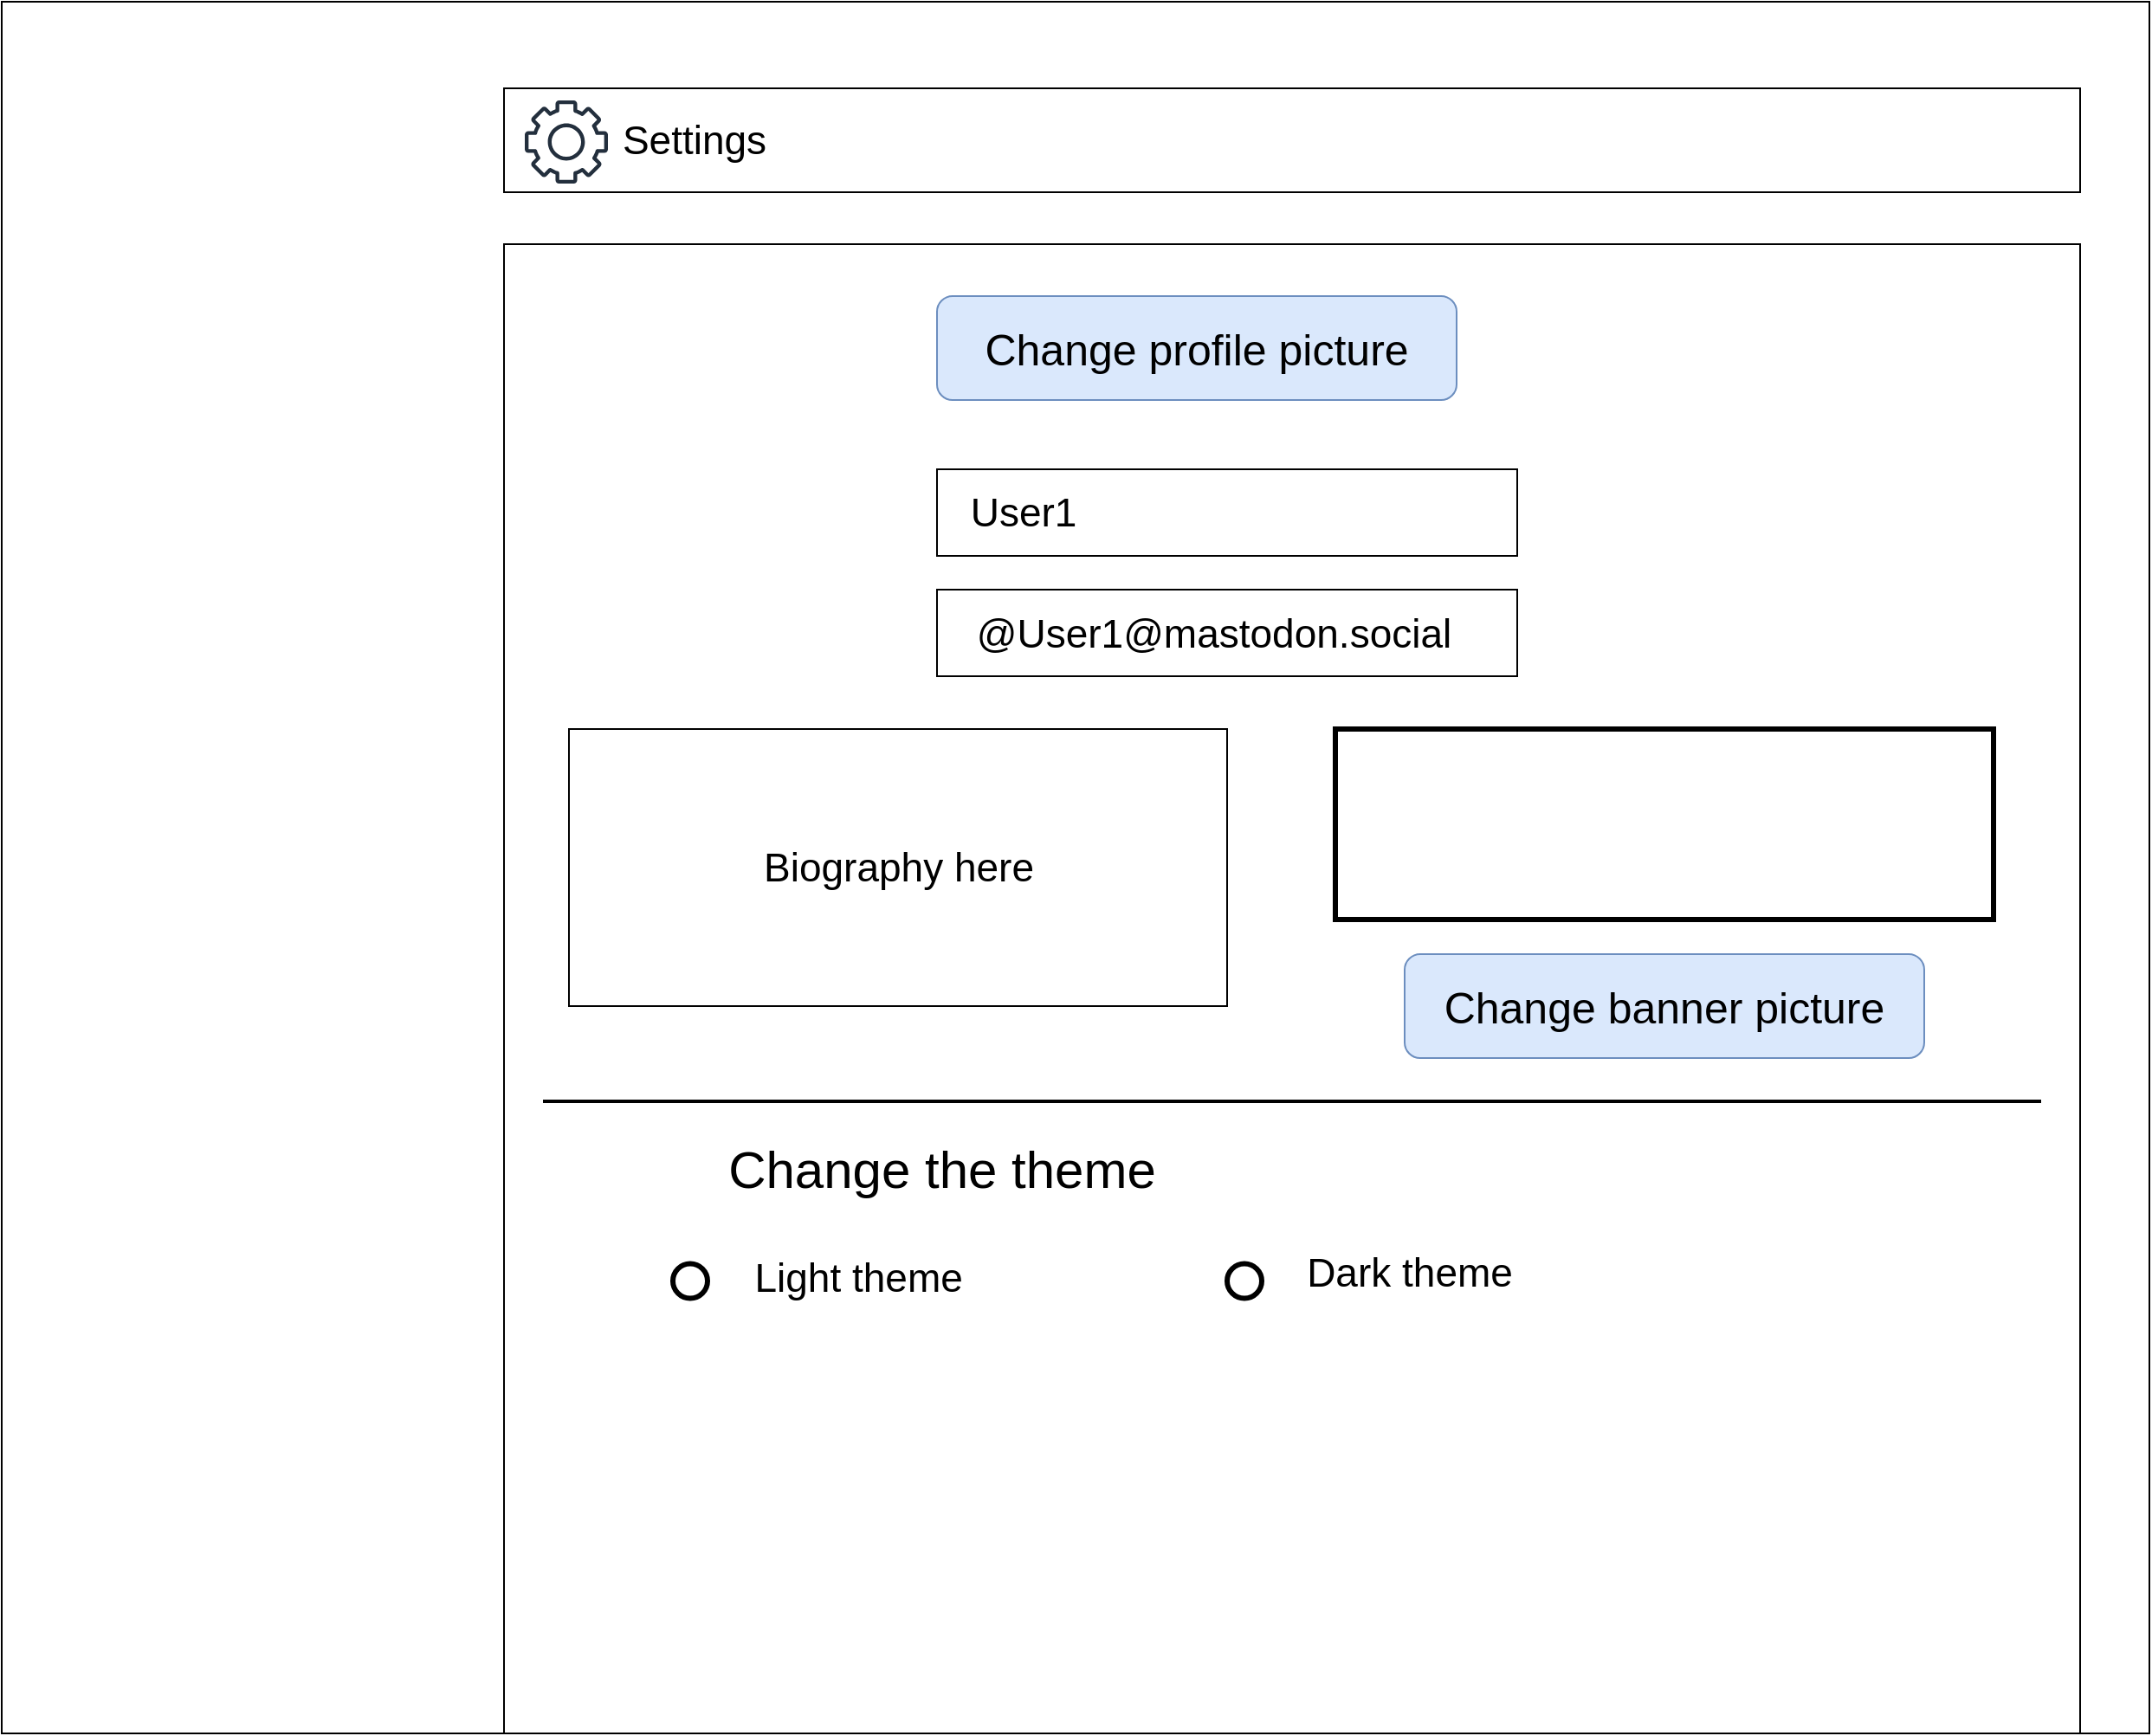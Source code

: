 <mxfile version="20.8.21" type="github">
  <diagram name="Página-1" id="Ityux2ty81FWnQ6uvlfQ">
    <mxGraphModel dx="1750" dy="915" grid="1" gridSize="10" guides="1" tooltips="1" connect="1" arrows="1" fold="1" page="1" pageScale="1" pageWidth="827" pageHeight="1169" math="0" shadow="0">
      <root>
        <mxCell id="0" />
        <mxCell id="1" parent="0" />
        <mxCell id="SDifcEzlFIBAY92ziYk7-109" value="" style="rounded=0;whiteSpace=wrap;html=1;fontSize=25;" vertex="1" parent="1">
          <mxGeometry x="555" y="280" width="335" height="50" as="geometry" />
        </mxCell>
        <mxCell id="SDifcEzlFIBAY92ziYk7-50" value="" style="rounded=0;whiteSpace=wrap;html=1;fontFamily=Helvetica;fontSize=19;" vertex="1" parent="1">
          <mxGeometry x="10" y="10" width="1240" height="1000" as="geometry" />
        </mxCell>
        <mxCell id="SDifcEzlFIBAY92ziYk7-52" value="" style="rounded=0;whiteSpace=wrap;html=1;align=left;" vertex="1" parent="1">
          <mxGeometry x="300" y="60" width="910" height="60" as="geometry" />
        </mxCell>
        <mxCell id="SDifcEzlFIBAY92ziYk7-55" value="&lt;font style=&quot;font-size: 23px;&quot;&gt;Settings&lt;/font&gt;" style="text;html=1;strokeColor=none;fillColor=none;align=center;verticalAlign=middle;whiteSpace=wrap;rounded=0;fontSize=21;" vertex="1" parent="1">
          <mxGeometry x="360" y="65" width="100" height="50" as="geometry" />
        </mxCell>
        <mxCell id="SDifcEzlFIBAY92ziYk7-57" value="" style="shape=image;html=1;verticalAlign=top;verticalLabelPosition=bottom;labelBackgroundColor=#ffffff;imageAspect=0;aspect=fixed;image=https://cdn1.iconfinder.com/data/icons/sea-24/32/Artboard_10sea-128.png;fontSize=23;" vertex="1" parent="1">
          <mxGeometry x="70" y="58.5" width="160" height="160" as="geometry" />
        </mxCell>
        <mxCell id="SDifcEzlFIBAY92ziYk7-80" value="" style="rounded=0;whiteSpace=wrap;html=1;fontFamily=Helvetica;fontSize=23;" vertex="1" parent="1">
          <mxGeometry x="300" y="150" width="910" height="860" as="geometry" />
        </mxCell>
        <mxCell id="SDifcEzlFIBAY92ziYk7-81" value="" style="shape=image;html=1;verticalAlign=top;verticalLabelPosition=bottom;labelBackgroundColor=#ffffff;imageAspect=0;aspect=fixed;image=https://cdn1.iconfinder.com/data/icons/ui-essential-17/32/UI_Essential_Outline_1_essential-app-ui-avatar-profile-user-account-128.png;fontFamily=Helvetica;fontSize=23;" vertex="1" parent="1">
          <mxGeometry x="340" y="190" width="180" height="180" as="geometry" />
        </mxCell>
        <mxCell id="SDifcEzlFIBAY92ziYk7-83" value="" style="line;strokeWidth=2;html=1;fontFamily=Helvetica;fontSize=23;" vertex="1" parent="1">
          <mxGeometry x="322.5" y="640" width="865" height="10" as="geometry" />
        </mxCell>
        <mxCell id="SDifcEzlFIBAY92ziYk7-100" value="" style="sketch=0;outlineConnect=0;fontColor=#232F3E;gradientColor=none;fillColor=#232F3D;strokeColor=none;dashed=0;verticalLabelPosition=bottom;verticalAlign=top;align=center;html=1;fontSize=12;fontStyle=0;aspect=fixed;pointerEvents=1;shape=mxgraph.aws4.gear;fontFamily=Helvetica;" vertex="1" parent="1">
          <mxGeometry x="312" y="67" width="48" height="48" as="geometry" />
        </mxCell>
        <mxCell id="SDifcEzlFIBAY92ziYk7-108" value="" style="rounded=0;whiteSpace=wrap;html=1;fontSize=25;" vertex="1" parent="1">
          <mxGeometry x="550" y="349.5" width="335" height="50" as="geometry" />
        </mxCell>
        <mxCell id="SDifcEzlFIBAY92ziYk7-105" value="" style="rounded=1;whiteSpace=wrap;html=1;fillColor=#dae8fc;strokeColor=#6c8ebf;" vertex="1" parent="1">
          <mxGeometry x="550" y="180" width="300" height="60" as="geometry" />
        </mxCell>
        <mxCell id="SDifcEzlFIBAY92ziYk7-106" value="&lt;font style=&quot;font-size: 25px;&quot;&gt;Change profile picture&lt;/font&gt;" style="text;html=1;strokeColor=none;fillColor=none;align=center;verticalAlign=middle;whiteSpace=wrap;rounded=0;fontSize=13;" vertex="1" parent="1">
          <mxGeometry x="560" y="195" width="280" height="30" as="geometry" />
        </mxCell>
        <mxCell id="SDifcEzlFIBAY92ziYk7-90" value="@User1@mastodon.social" style="text;html=1;strokeColor=none;fillColor=none;align=center;verticalAlign=middle;whiteSpace=wrap;rounded=0;fontSize=23;fontFamily=Helvetica;" vertex="1" parent="1">
          <mxGeometry x="680" y="359.5" width="60" height="30" as="geometry" />
        </mxCell>
        <mxCell id="SDifcEzlFIBAY92ziYk7-110" value="" style="rounded=0;whiteSpace=wrap;html=1;fontSize=25;" vertex="1" parent="1">
          <mxGeometry x="550" y="280" width="335" height="50" as="geometry" />
        </mxCell>
        <mxCell id="SDifcEzlFIBAY92ziYk7-92" value="User1" style="text;html=1;strokeColor=none;fillColor=none;align=center;verticalAlign=middle;whiteSpace=wrap;rounded=0;fontSize=23;fontFamily=Helvetica;" vertex="1" parent="1">
          <mxGeometry x="570" y="290" width="60" height="30" as="geometry" />
        </mxCell>
        <mxCell id="SDifcEzlFIBAY92ziYk7-111" value="&lt;font style=&quot;font-size: 30px;&quot;&gt;Change the theme&lt;/font&gt;" style="text;html=1;strokeColor=none;fillColor=none;align=center;verticalAlign=middle;whiteSpace=wrap;rounded=0;fontSize=25;" vertex="1" parent="1">
          <mxGeometry x="397.5" y="668.75" width="310" height="30" as="geometry" />
        </mxCell>
        <mxCell id="SDifcEzlFIBAY92ziYk7-113" value="&lt;font style=&quot;font-size: 23px;&quot;&gt;Light theme&amp;nbsp;&lt;/font&gt;" style="text;html=1;strokeColor=none;fillColor=none;align=center;verticalAlign=middle;whiteSpace=wrap;rounded=0;fontSize=30;" vertex="1" parent="1">
          <mxGeometry x="417.5" y="728.75" width="180" height="30" as="geometry" />
        </mxCell>
        <mxCell id="SDifcEzlFIBAY92ziYk7-114" value="Dark theme" style="text;html=1;strokeColor=none;fillColor=none;align=center;verticalAlign=middle;whiteSpace=wrap;rounded=0;fontSize=23;" vertex="1" parent="1">
          <mxGeometry x="717.5" y="728.75" width="210" height="30" as="geometry" />
        </mxCell>
        <mxCell id="SDifcEzlFIBAY92ziYk7-115" value="" style="ellipse;whiteSpace=wrap;html=1;fontSize=23;strokeWidth=3;" vertex="1" parent="1">
          <mxGeometry x="397.5" y="738.75" width="20" height="20" as="geometry" />
        </mxCell>
        <mxCell id="SDifcEzlFIBAY92ziYk7-116" value="" style="ellipse;whiteSpace=wrap;html=1;fontSize=23;strokeWidth=3;" vertex="1" parent="1">
          <mxGeometry x="717.5" y="738.75" width="20" height="20" as="geometry" />
        </mxCell>
        <mxCell id="SDifcEzlFIBAY92ziYk7-117" value="Biography here" style="rounded=0;whiteSpace=wrap;html=1;strokeWidth=1;fontSize=23;" vertex="1" parent="1">
          <mxGeometry x="337.5" y="430" width="380" height="160" as="geometry" />
        </mxCell>
        <mxCell id="SDifcEzlFIBAY92ziYk7-118" value="" style="rounded=0;whiteSpace=wrap;html=1;strokeWidth=3;fontSize=23;" vertex="1" parent="1">
          <mxGeometry x="780" y="430" width="380" height="110" as="geometry" />
        </mxCell>
        <mxCell id="SDifcEzlFIBAY92ziYk7-120" value="" style="rounded=1;whiteSpace=wrap;html=1;fillColor=#dae8fc;strokeColor=#6c8ebf;" vertex="1" parent="1">
          <mxGeometry x="820" y="560" width="300" height="60" as="geometry" />
        </mxCell>
        <mxCell id="SDifcEzlFIBAY92ziYk7-121" value="&lt;font style=&quot;font-size: 25px;&quot;&gt;Change banner picture&lt;/font&gt;" style="text;html=1;strokeColor=none;fillColor=none;align=center;verticalAlign=middle;whiteSpace=wrap;rounded=0;fontSize=13;" vertex="1" parent="1">
          <mxGeometry x="830" y="575" width="280" height="30" as="geometry" />
        </mxCell>
      </root>
    </mxGraphModel>
  </diagram>
</mxfile>
